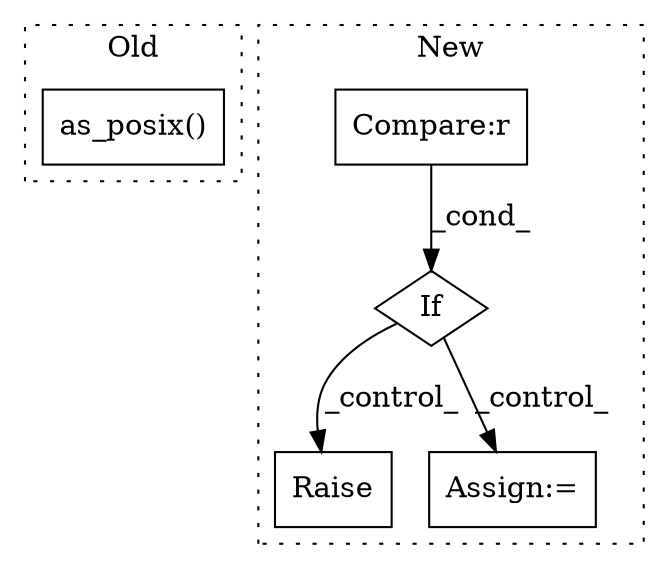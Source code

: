 digraph G {
subgraph cluster0 {
1 [label="as_posix()" a="75" s="3602" l="30" shape="box"];
label = "Old";
style="dotted";
}
subgraph cluster1 {
2 [label="If" a="96" s="2860" l="0" shape="diamond"];
3 [label="Raise" a="91" s="3367" l="6" shape="box"];
4 [label="Compare:r" a="40" s="2860" l="26" shape="box"];
5 [label="Assign:=" a="68" s="3276" l="3" shape="box"];
label = "New";
style="dotted";
}
2 -> 3 [label="_control_"];
2 -> 5 [label="_control_"];
4 -> 2 [label="_cond_"];
}